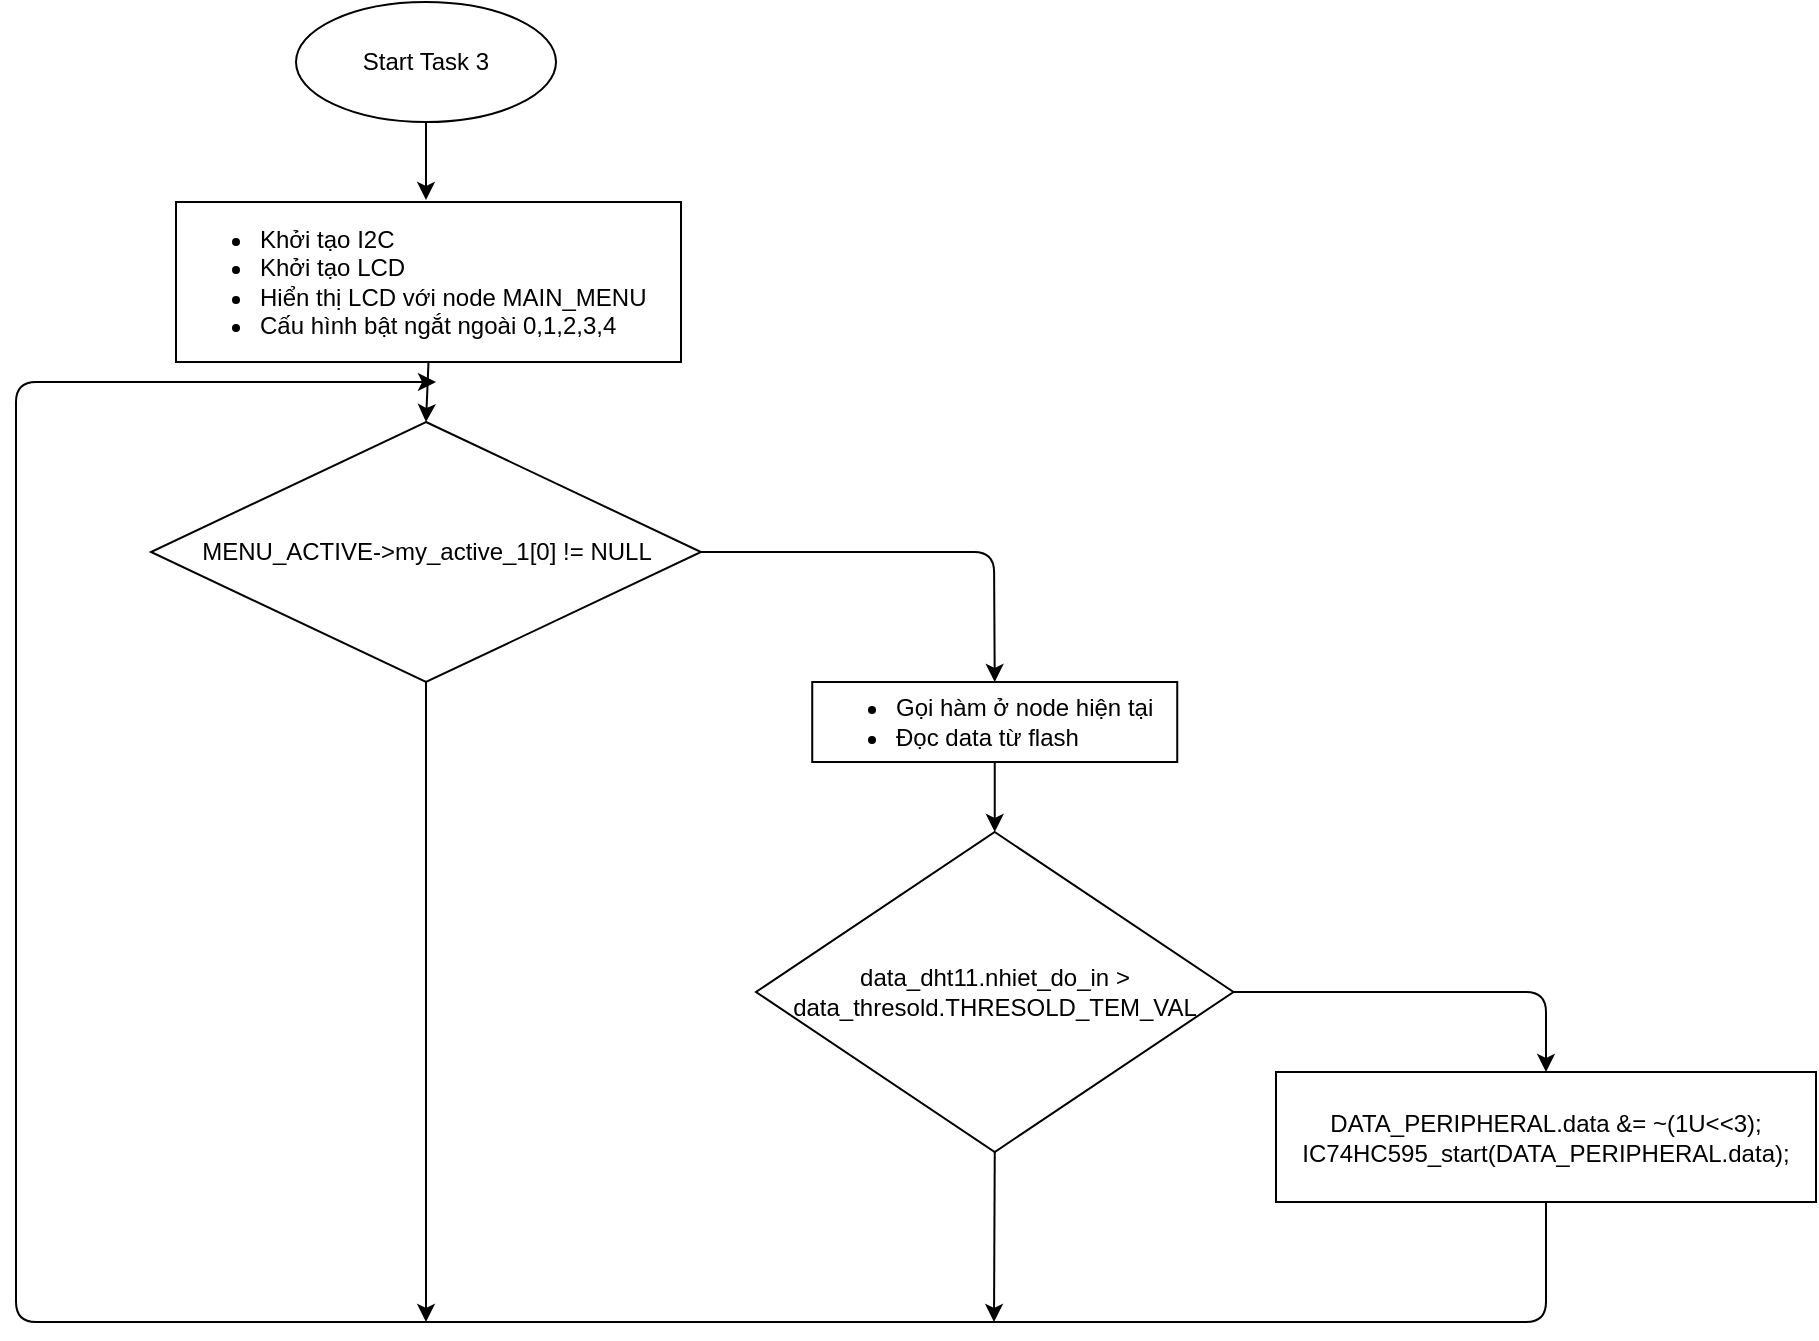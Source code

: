 <mxfile version="13.9.9" type="device"><diagram id="C5RBs43oDa-KdzZeNtuy" name="Page-1"><mxGraphModel dx="1264" dy="592" grid="1" gridSize="10" guides="1" tooltips="1" connect="1" arrows="1" fold="1" page="1" pageScale="1" pageWidth="827" pageHeight="1169" math="0" shadow="0"><root><mxCell id="WIyWlLk6GJQsqaUBKTNV-0"/><mxCell id="WIyWlLk6GJQsqaUBKTNV-1" parent="WIyWlLk6GJQsqaUBKTNV-0"/><mxCell id="d0CRrwQ5Ab-YxZ8sf0zS-0" value="" style="ellipse;whiteSpace=wrap;html=1;" vertex="1" parent="WIyWlLk6GJQsqaUBKTNV-1"><mxGeometry x="320" y="50" width="130" height="60" as="geometry"/></mxCell><mxCell id="d0CRrwQ5Ab-YxZ8sf0zS-1" value="Start Task 3" style="text;html=1;strokeColor=none;fillColor=none;align=center;verticalAlign=middle;whiteSpace=wrap;rounded=0;" vertex="1" parent="WIyWlLk6GJQsqaUBKTNV-1"><mxGeometry x="345" y="70" width="80" height="20" as="geometry"/></mxCell><mxCell id="d0CRrwQ5Ab-YxZ8sf0zS-2" value="&lt;ul&gt;&lt;li&gt;Khởi tạo I2C&lt;/li&gt;&lt;li&gt;Khởi tạo LCD&lt;/li&gt;&lt;li&gt;Hiển thị LCD với node MAIN_MENU&lt;/li&gt;&lt;li&gt;Cấu hình bật ngắt ngoài 0,1,2,3,4&lt;/li&gt;&lt;/ul&gt;" style="rounded=0;whiteSpace=wrap;html=1;align=left;" vertex="1" parent="WIyWlLk6GJQsqaUBKTNV-1"><mxGeometry x="260" y="150" width="252.5" height="80" as="geometry"/></mxCell><mxCell id="d0CRrwQ5Ab-YxZ8sf0zS-3" value="" style="endArrow=classic;html=1;exitX=0.5;exitY=1;exitDx=0;exitDy=0;" edge="1" parent="WIyWlLk6GJQsqaUBKTNV-1" source="d0CRrwQ5Ab-YxZ8sf0zS-0"><mxGeometry width="50" height="50" relative="1" as="geometry"><mxPoint x="390" y="290" as="sourcePoint"/><mxPoint x="385" y="149" as="targetPoint"/></mxGeometry></mxCell><mxCell id="d0CRrwQ5Ab-YxZ8sf0zS-4" value="MENU_ACTIVE-&amp;gt;my_active_1[0] != NULL" style="rhombus;whiteSpace=wrap;html=1;" vertex="1" parent="WIyWlLk6GJQsqaUBKTNV-1"><mxGeometry x="247.5" y="260" width="275" height="130" as="geometry"/></mxCell><mxCell id="d0CRrwQ5Ab-YxZ8sf0zS-5" value="" style="endArrow=classic;html=1;exitX=0.5;exitY=1;exitDx=0;exitDy=0;entryX=0.5;entryY=0;entryDx=0;entryDy=0;" edge="1" parent="WIyWlLk6GJQsqaUBKTNV-1" source="d0CRrwQ5Ab-YxZ8sf0zS-2" target="d0CRrwQ5Ab-YxZ8sf0zS-4"><mxGeometry width="50" height="50" relative="1" as="geometry"><mxPoint x="390" y="280" as="sourcePoint"/><mxPoint x="440" y="230" as="targetPoint"/></mxGeometry></mxCell><mxCell id="d0CRrwQ5Ab-YxZ8sf0zS-6" value="&lt;ul&gt;&lt;li&gt;Gọi hàm ở node hiện tại&lt;/li&gt;&lt;li&gt;Đọc data từ flash&lt;/li&gt;&lt;/ul&gt;" style="rounded=0;whiteSpace=wrap;html=1;align=left;" vertex="1" parent="WIyWlLk6GJQsqaUBKTNV-1"><mxGeometry x="578.12" y="390" width="182.5" height="40" as="geometry"/></mxCell><mxCell id="d0CRrwQ5Ab-YxZ8sf0zS-8" value="data_dht11.nhiet_do_in &amp;gt; data_thresold.THRESOLD_TEM_VAL" style="rhombus;whiteSpace=wrap;html=1;" vertex="1" parent="WIyWlLk6GJQsqaUBKTNV-1"><mxGeometry x="550" y="465" width="238.75" height="160" as="geometry"/></mxCell><mxCell id="d0CRrwQ5Ab-YxZ8sf0zS-9" value="" style="endArrow=classic;html=1;exitX=0.5;exitY=1;exitDx=0;exitDy=0;entryX=0.5;entryY=0;entryDx=0;entryDy=0;" edge="1" parent="WIyWlLk6GJQsqaUBKTNV-1" source="d0CRrwQ5Ab-YxZ8sf0zS-6" target="d0CRrwQ5Ab-YxZ8sf0zS-8"><mxGeometry width="50" height="50" relative="1" as="geometry"><mxPoint x="674.37" y="500" as="sourcePoint"/><mxPoint x="724.37" y="450" as="targetPoint"/></mxGeometry></mxCell><mxCell id="d0CRrwQ5Ab-YxZ8sf0zS-10" value="" style="endArrow=classic;html=1;exitX=1;exitY=0.5;exitDx=0;exitDy=0;entryX=0.5;entryY=0;entryDx=0;entryDy=0;" edge="1" parent="WIyWlLk6GJQsqaUBKTNV-1" source="d0CRrwQ5Ab-YxZ8sf0zS-4" target="d0CRrwQ5Ab-YxZ8sf0zS-6"><mxGeometry width="50" height="50" relative="1" as="geometry"><mxPoint x="390" y="540" as="sourcePoint"/><mxPoint x="440" y="490" as="targetPoint"/><Array as="points"><mxPoint x="669" y="325"/></Array></mxGeometry></mxCell><mxCell id="d0CRrwQ5Ab-YxZ8sf0zS-11" value="" style="endArrow=classic;html=1;exitX=1;exitY=0.5;exitDx=0;exitDy=0;" edge="1" parent="WIyWlLk6GJQsqaUBKTNV-1" source="d0CRrwQ5Ab-YxZ8sf0zS-8" target="d0CRrwQ5Ab-YxZ8sf0zS-12"><mxGeometry width="50" height="50" relative="1" as="geometry"><mxPoint x="390" y="540" as="sourcePoint"/><mxPoint x="870" y="545" as="targetPoint"/><Array as="points"><mxPoint x="945" y="545"/></Array></mxGeometry></mxCell><mxCell id="d0CRrwQ5Ab-YxZ8sf0zS-12" value="&lt;div&gt;DATA_PERIPHERAL.data &amp;amp;= ~(1U&amp;lt;&amp;lt;3);&lt;/div&gt;&lt;div&gt;&lt;span&gt;&#9;&#9;&#9;&lt;/span&gt;IC74HC595_start(DATA_PERIPHERAL.data);&lt;/div&gt;" style="rounded=0;whiteSpace=wrap;html=1;" vertex="1" parent="WIyWlLk6GJQsqaUBKTNV-1"><mxGeometry x="810" y="585" width="270" height="65" as="geometry"/></mxCell><mxCell id="d0CRrwQ5Ab-YxZ8sf0zS-13" value="" style="endArrow=classic;html=1;exitX=0.5;exitY=1;exitDx=0;exitDy=0;" edge="1" parent="WIyWlLk6GJQsqaUBKTNV-1" source="d0CRrwQ5Ab-YxZ8sf0zS-8"><mxGeometry width="50" height="50" relative="1" as="geometry"><mxPoint x="470" y="540" as="sourcePoint"/><mxPoint x="669" y="710" as="targetPoint"/></mxGeometry></mxCell><mxCell id="d0CRrwQ5Ab-YxZ8sf0zS-14" value="" style="endArrow=classic;html=1;exitX=0.5;exitY=1;exitDx=0;exitDy=0;" edge="1" parent="WIyWlLk6GJQsqaUBKTNV-1" source="d0CRrwQ5Ab-YxZ8sf0zS-12"><mxGeometry width="50" height="50" relative="1" as="geometry"><mxPoint x="470" y="540" as="sourcePoint"/><mxPoint x="390" y="240" as="targetPoint"/><Array as="points"><mxPoint x="945" y="710"/><mxPoint x="180" y="710"/><mxPoint x="180" y="240"/></Array></mxGeometry></mxCell><mxCell id="d0CRrwQ5Ab-YxZ8sf0zS-16" value="" style="endArrow=classic;html=1;exitX=0.5;exitY=1;exitDx=0;exitDy=0;" edge="1" parent="WIyWlLk6GJQsqaUBKTNV-1" source="d0CRrwQ5Ab-YxZ8sf0zS-4"><mxGeometry width="50" height="50" relative="1" as="geometry"><mxPoint x="470" y="540" as="sourcePoint"/><mxPoint x="385" y="710" as="targetPoint"/></mxGeometry></mxCell></root></mxGraphModel></diagram></mxfile>